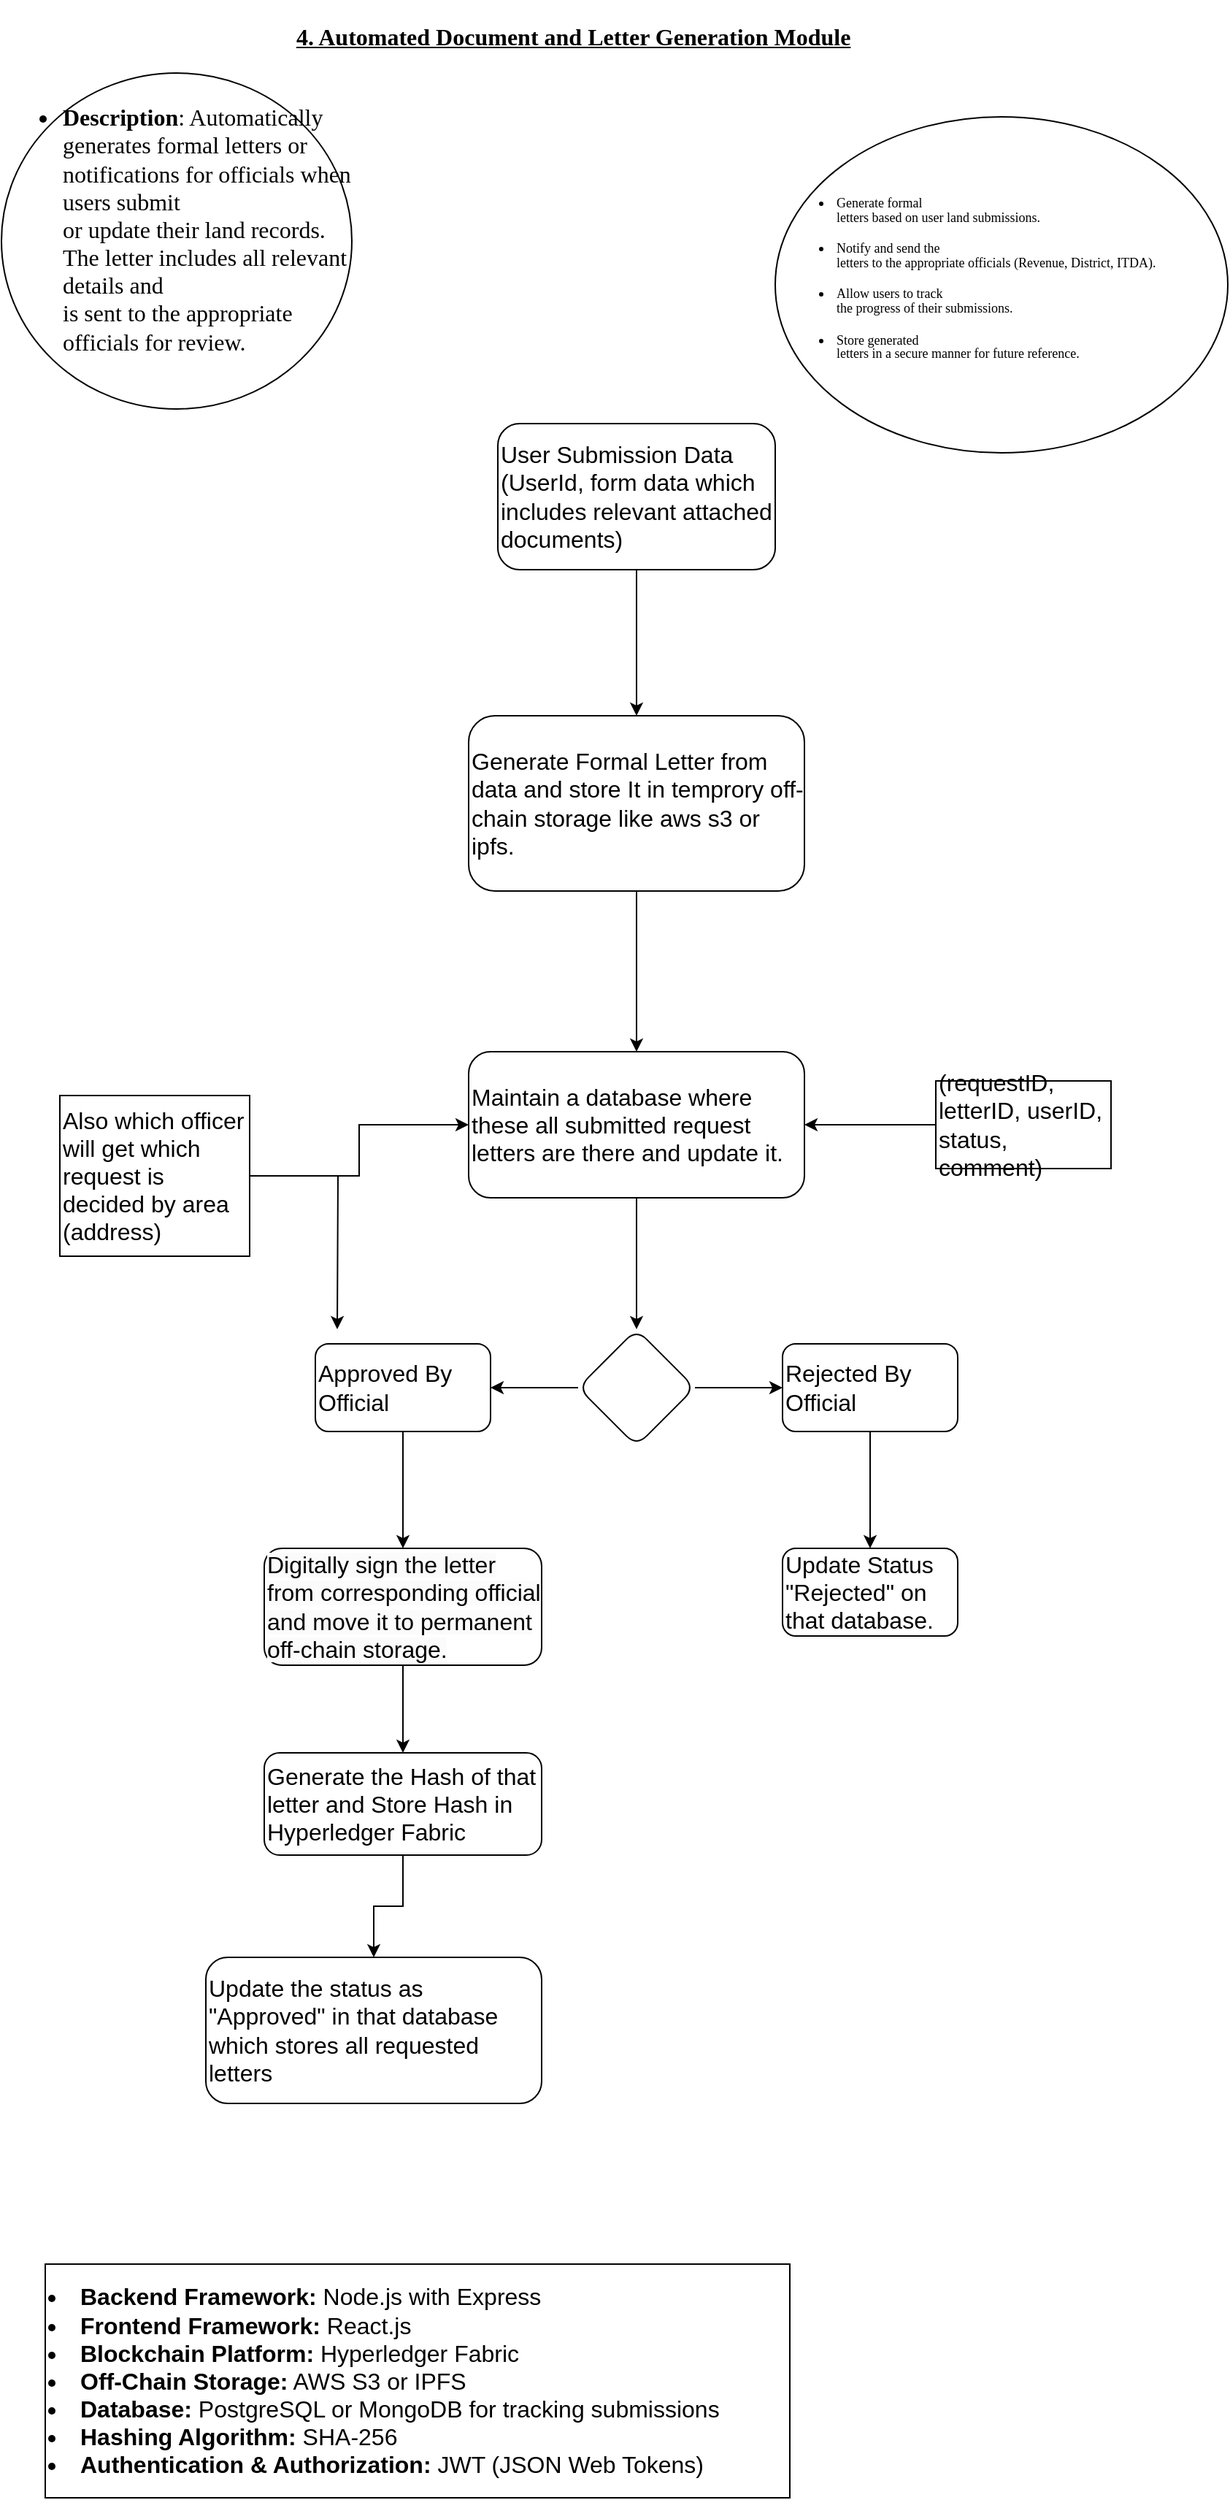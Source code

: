 <mxfile version="24.7.17">
  <diagram name="Page-1" id="cBR_TSKLRg1AuUn9PaHa">
    <mxGraphModel dx="1050" dy="522" grid="1" gridSize="10" guides="1" tooltips="1" connect="1" arrows="1" fold="1" page="1" pageScale="1" pageWidth="850" pageHeight="1100" math="0" shadow="0">
      <root>
        <mxCell id="0" />
        <mxCell id="1" parent="0" />
        <mxCell id="MBdqeHO88_DcC_Qd0DZQ-6" value="" style="edgeStyle=orthogonalEdgeStyle;rounded=0;orthogonalLoop=1;jettySize=auto;html=1;fontSize=16;align=left;verticalAlign=middle;" parent="1" source="MBdqeHO88_DcC_Qd0DZQ-4" target="MBdqeHO88_DcC_Qd0DZQ-5" edge="1">
          <mxGeometry relative="1" as="geometry" />
        </mxCell>
        <mxCell id="MBdqeHO88_DcC_Qd0DZQ-4" value="User Submission Data&lt;div style=&quot;font-size: 16px;&quot;&gt;(UserId, form data which includes relevant attached documents)&lt;/div&gt;" style="rounded=1;whiteSpace=wrap;html=1;fontSize=16;align=left;verticalAlign=middle;" parent="1" vertex="1">
          <mxGeometry x="340" y="300" width="190" height="100" as="geometry" />
        </mxCell>
        <mxCell id="MBdqeHO88_DcC_Qd0DZQ-11" value="" style="edgeStyle=orthogonalEdgeStyle;rounded=0;orthogonalLoop=1;jettySize=auto;html=1;fontSize=16;align=left;verticalAlign=middle;" parent="1" source="MBdqeHO88_DcC_Qd0DZQ-5" target="MBdqeHO88_DcC_Qd0DZQ-10" edge="1">
          <mxGeometry relative="1" as="geometry" />
        </mxCell>
        <mxCell id="MBdqeHO88_DcC_Qd0DZQ-5" value="Generate Formal Letter from data&amp;nbsp;&lt;span style=&quot;background-color: initial; font-size: 16px;&quot;&gt;and store It in temprory off-chain storage like aws s3 or ipfs.&amp;nbsp;&lt;/span&gt;" style="whiteSpace=wrap;html=1;rounded=1;fontSize=16;align=left;verticalAlign=middle;" parent="1" vertex="1">
          <mxGeometry x="320" y="500" width="230" height="120" as="geometry" />
        </mxCell>
        <mxCell id="MBdqeHO88_DcC_Qd0DZQ-13" value="" style="edgeStyle=orthogonalEdgeStyle;rounded=0;orthogonalLoop=1;jettySize=auto;html=1;fontSize=16;align=left;verticalAlign=middle;" parent="1" source="MBdqeHO88_DcC_Qd0DZQ-10" target="MBdqeHO88_DcC_Qd0DZQ-12" edge="1">
          <mxGeometry relative="1" as="geometry" />
        </mxCell>
        <mxCell id="MBdqeHO88_DcC_Qd0DZQ-10" value="Maintain a database where these all submitted request letters are there and update it." style="whiteSpace=wrap;html=1;rounded=1;fontSize=16;align=left;verticalAlign=middle;" parent="1" vertex="1">
          <mxGeometry x="320" y="730" width="230" height="100" as="geometry" />
        </mxCell>
        <mxCell id="MBdqeHO88_DcC_Qd0DZQ-15" value="" style="edgeStyle=orthogonalEdgeStyle;rounded=0;orthogonalLoop=1;jettySize=auto;html=1;fontSize=16;align=left;verticalAlign=middle;" parent="1" source="MBdqeHO88_DcC_Qd0DZQ-12" target="MBdqeHO88_DcC_Qd0DZQ-14" edge="1">
          <mxGeometry relative="1" as="geometry" />
        </mxCell>
        <mxCell id="MBdqeHO88_DcC_Qd0DZQ-17" value="" style="edgeStyle=orthogonalEdgeStyle;rounded=0;orthogonalLoop=1;jettySize=auto;html=1;fontSize=16;align=left;verticalAlign=middle;" parent="1" source="MBdqeHO88_DcC_Qd0DZQ-12" target="MBdqeHO88_DcC_Qd0DZQ-16" edge="1">
          <mxGeometry relative="1" as="geometry" />
        </mxCell>
        <mxCell id="MBdqeHO88_DcC_Qd0DZQ-12" value="" style="rhombus;whiteSpace=wrap;html=1;rounded=1;fontSize=16;align=left;verticalAlign=middle;" parent="1" vertex="1">
          <mxGeometry x="395" y="920" width="80" height="80" as="geometry" />
        </mxCell>
        <mxCell id="MBdqeHO88_DcC_Qd0DZQ-19" value="" style="edgeStyle=orthogonalEdgeStyle;rounded=0;orthogonalLoop=1;jettySize=auto;html=1;fontSize=16;align=left;verticalAlign=middle;" parent="1" source="MBdqeHO88_DcC_Qd0DZQ-14" target="MBdqeHO88_DcC_Qd0DZQ-18" edge="1">
          <mxGeometry relative="1" as="geometry" />
        </mxCell>
        <mxCell id="MBdqeHO88_DcC_Qd0DZQ-14" value="Approved By Official" style="rounded=1;whiteSpace=wrap;html=1;fontSize=16;align=left;verticalAlign=middle;" parent="1" vertex="1">
          <mxGeometry x="215" y="930" width="120" height="60" as="geometry" />
        </mxCell>
        <mxCell id="MBdqeHO88_DcC_Qd0DZQ-27" value="" style="edgeStyle=orthogonalEdgeStyle;rounded=0;orthogonalLoop=1;jettySize=auto;html=1;fontSize=16;align=left;verticalAlign=middle;" parent="1" source="MBdqeHO88_DcC_Qd0DZQ-16" target="MBdqeHO88_DcC_Qd0DZQ-26" edge="1">
          <mxGeometry relative="1" as="geometry" />
        </mxCell>
        <mxCell id="MBdqeHO88_DcC_Qd0DZQ-16" value="Rejected By Official" style="whiteSpace=wrap;html=1;rounded=1;fontSize=16;align=left;verticalAlign=middle;" parent="1" vertex="1">
          <mxGeometry x="535" y="930" width="120" height="60" as="geometry" />
        </mxCell>
        <mxCell id="MBdqeHO88_DcC_Qd0DZQ-21" value="" style="edgeStyle=orthogonalEdgeStyle;rounded=0;orthogonalLoop=1;jettySize=auto;html=1;fontSize=16;align=left;verticalAlign=middle;" parent="1" source="MBdqeHO88_DcC_Qd0DZQ-18" target="MBdqeHO88_DcC_Qd0DZQ-20" edge="1">
          <mxGeometry relative="1" as="geometry" />
        </mxCell>
        <mxCell id="MBdqeHO88_DcC_Qd0DZQ-18" value="&lt;br style=&quot;font-size: 16px;&quot;&gt;&lt;span style=&quot;color: rgb(0, 0, 0); font-family: Helvetica; font-size: 16px; font-style: normal; font-variant-ligatures: normal; font-variant-caps: normal; font-weight: 400; letter-spacing: normal; orphans: 2; text-indent: 0px; text-transform: none; widows: 2; word-spacing: 0px; -webkit-text-stroke-width: 0px; white-space: normal; background-color: rgb(251, 251, 251); text-decoration-thickness: initial; text-decoration-style: initial; text-decoration-color: initial; float: none; display: inline !important;&quot;&gt;Digitally sign the letter from corresponding official and move it to permanent off-chain storage.&lt;/span&gt;&lt;div style=&quot;font-size: 16px;&quot;&gt;&lt;br style=&quot;font-size: 16px;&quot;&gt;&lt;/div&gt;" style="rounded=1;whiteSpace=wrap;html=1;fontSize=16;align=left;verticalAlign=middle;" parent="1" vertex="1">
          <mxGeometry x="180" y="1070" width="190" height="80" as="geometry" />
        </mxCell>
        <mxCell id="MBdqeHO88_DcC_Qd0DZQ-23" value="" style="edgeStyle=orthogonalEdgeStyle;rounded=0;orthogonalLoop=1;jettySize=auto;html=1;fontSize=16;align=left;verticalAlign=middle;" parent="1" source="MBdqeHO88_DcC_Qd0DZQ-20" target="MBdqeHO88_DcC_Qd0DZQ-22" edge="1">
          <mxGeometry relative="1" as="geometry" />
        </mxCell>
        <mxCell id="MBdqeHO88_DcC_Qd0DZQ-20" value="Generate the Hash of that letter and Store Hash in Hyperledger Fabric " style="rounded=1;whiteSpace=wrap;html=1;fontSize=16;align=left;verticalAlign=middle;" parent="1" vertex="1">
          <mxGeometry x="180" y="1210" width="190" height="70" as="geometry" />
        </mxCell>
        <mxCell id="MBdqeHO88_DcC_Qd0DZQ-22" value="Update the status as &quot;Approved&quot; in that database which stores all requested letters" style="rounded=1;whiteSpace=wrap;html=1;fontSize=16;align=left;verticalAlign=middle;" parent="1" vertex="1">
          <mxGeometry x="140" y="1350" width="230" height="100" as="geometry" />
        </mxCell>
        <mxCell id="MBdqeHO88_DcC_Qd0DZQ-26" value="Update Status &quot;Rejected&quot; on that database." style="whiteSpace=wrap;html=1;rounded=1;fontSize=16;align=left;verticalAlign=middle;" parent="1" vertex="1">
          <mxGeometry x="535" y="1070" width="120" height="60" as="geometry" />
        </mxCell>
        <mxCell id="MBdqeHO88_DcC_Qd0DZQ-31" value="" style="edgeStyle=orthogonalEdgeStyle;rounded=0;orthogonalLoop=1;jettySize=auto;html=1;fontSize=16;align=left;verticalAlign=middle;" parent="1" source="MBdqeHO88_DcC_Qd0DZQ-30" target="MBdqeHO88_DcC_Qd0DZQ-10" edge="1">
          <mxGeometry relative="1" as="geometry" />
        </mxCell>
        <mxCell id="MBdqeHO88_DcC_Qd0DZQ-30" value="(requestID, letterID, userID, status, comment)" style="rounded=0;whiteSpace=wrap;html=1;fontSize=16;align=left;verticalAlign=middle;" parent="1" vertex="1">
          <mxGeometry x="640" y="750" width="120" height="60" as="geometry" />
        </mxCell>
        <mxCell id="MBdqeHO88_DcC_Qd0DZQ-33" style="edgeStyle=orthogonalEdgeStyle;rounded=0;orthogonalLoop=1;jettySize=auto;html=1;fontSize=16;align=left;verticalAlign=middle;" parent="1" source="MBdqeHO88_DcC_Qd0DZQ-32" target="MBdqeHO88_DcC_Qd0DZQ-10" edge="1">
          <mxGeometry relative="1" as="geometry" />
        </mxCell>
        <mxCell id="MBdqeHO88_DcC_Qd0DZQ-34" style="edgeStyle=orthogonalEdgeStyle;rounded=0;orthogonalLoop=1;jettySize=auto;html=1;fontSize=16;align=left;verticalAlign=middle;" parent="1" source="MBdqeHO88_DcC_Qd0DZQ-32" edge="1">
          <mxGeometry relative="1" as="geometry">
            <mxPoint x="230" y="920" as="targetPoint" />
          </mxGeometry>
        </mxCell>
        <mxCell id="MBdqeHO88_DcC_Qd0DZQ-32" value="Also which officer will get which request is decided by area (address)" style="rounded=0;whiteSpace=wrap;html=1;fontSize=16;align=left;verticalAlign=middle;" parent="1" vertex="1">
          <mxGeometry x="40" y="760" width="130" height="110" as="geometry" />
        </mxCell>
        <mxCell id="MBdqeHO88_DcC_Qd0DZQ-35" value="&lt;h1 style=&quot;font-size: 16px;&quot;&gt;&lt;b style=&quot;font-size: 16px;&quot;&gt;&lt;span style=&quot;font-size: 16px; line-height: 107%; font-family: &amp;quot;Times New Roman&amp;quot;, serif; vertical-align: baseline;&quot;&gt;&lt;u style=&quot;font-size: 16px;&quot;&gt;4. Automated Document and Letter Generation Module&lt;/u&gt;&lt;/span&gt;&lt;/b&gt;&lt;/h1&gt;" style="text;html=1;align=left;verticalAlign=middle;resizable=0;points=[];autosize=1;strokeColor=none;fillColor=none;fontSize=16;" parent="1" vertex="1">
          <mxGeometry x="200" y="10" width="400" height="50" as="geometry" />
        </mxCell>
        <mxCell id="MBdqeHO88_DcC_Qd0DZQ-37" value="&lt;ul style=&quot;margin-top: 0cm; font-size: 16px;&quot; type=&quot;disc&quot;&gt;&lt;br style=&quot;font-size: 16px;&quot;&gt; &lt;li class=&quot;MsoNormal&quot; style=&quot;font-size: 16px;&quot;&gt;&lt;b style=&quot;font-size: 16px;&quot;&gt;&lt;span style=&quot;line-height: 107%; font-family: &amp;quot;Times New Roman&amp;quot;, serif; vertical-align: baseline; font-size: 16px;&quot;&gt;Description&lt;/span&gt;&lt;/b&gt;&lt;span style=&quot;line-height: 107%; font-family: &amp;quot;Times New Roman&amp;quot;, serif; vertical-align: baseline; font-size: 16px;&quot;&gt;: Automatically&lt;br style=&quot;font-size: 16px;&quot;&gt;     generates formal letters or notifications for officials when users submit&lt;br style=&quot;font-size: 16px;&quot;&gt;     or update their land records. The letter includes all relevant details and&lt;br style=&quot;font-size: 16px;&quot;&gt;     is sent to the appropriate officials for review.&lt;/span&gt;&lt;/li&gt;&lt;br style=&quot;font-size: 16px;&quot;&gt;&lt;/ul&gt;" style="ellipse;whiteSpace=wrap;html=1;align=left;fontSize=16;verticalAlign=middle;" parent="1" vertex="1">
          <mxGeometry y="60" width="240" height="230" as="geometry" />
        </mxCell>
        <mxCell id="MBdqeHO88_DcC_Qd0DZQ-40" value="&lt;ul style=&quot;margin-top: 0cm; font-size: 9px;&quot; type=&quot;disc&quot;&gt;&lt;div style=&quot;&quot;&gt;&lt;span style=&quot;&quot;&gt;&lt;br style=&quot;&quot;&gt;&lt;/span&gt;&lt;/div&gt; &lt;div style=&quot;&quot;&gt;&lt;br style=&quot;&quot;&gt;&lt;/div&gt;  &lt;li class=&quot;MsoNormal&quot; style=&quot;&quot;&gt;&lt;div style=&quot;&quot;&gt;&lt;span style=&quot;font-family: &amp;quot;Times New Roman&amp;quot;, serif; background-color: initial;&quot;&gt;Generate formal&lt;/span&gt;&lt;/div&gt;&lt;span style=&quot;line-height: 107%; font-family: &amp;quot;Times New Roman&amp;quot;, serif; vertical-align: baseline;&quot;&gt;&lt;div style=&quot;&quot;&gt;&lt;span style=&quot;background-color: initial;&quot;&gt;letters based on user land submissions.&lt;/span&gt;&lt;/div&gt;&lt;/span&gt;&lt;/li&gt;&lt;div style=&quot;&quot;&gt;&lt;br style=&quot;&quot;&gt;&lt;/div&gt;  &lt;li class=&quot;MsoNormal&quot; style=&quot;&quot;&gt;&lt;div style=&quot;&quot;&gt;&lt;span style=&quot;font-family: &amp;quot;Times New Roman&amp;quot;, serif; background-color: initial;&quot;&gt;Notify and send the&lt;/span&gt;&lt;/div&gt;&lt;span style=&quot;line-height: 107%; font-family: &amp;quot;Times New Roman&amp;quot;, serif; vertical-align: baseline;&quot;&gt;&lt;div style=&quot;&quot;&gt;&lt;span style=&quot;background-color: initial;&quot;&gt;letters to the appropriate officials (Revenue, District, ITDA).&lt;/span&gt;&lt;/div&gt;&lt;/span&gt;&lt;/li&gt;&lt;div style=&quot;&quot;&gt;&lt;br style=&quot;&quot;&gt;&lt;/div&gt;  &lt;li class=&quot;MsoNormal&quot; style=&quot;&quot;&gt;&lt;div style=&quot;&quot;&gt;&lt;span style=&quot;font-family: &amp;quot;Times New Roman&amp;quot;, serif; background-color: initial;&quot;&gt;Allow users to track&lt;/span&gt;&lt;/div&gt;&lt;span style=&quot;line-height: 107%; font-family: &amp;quot;Times New Roman&amp;quot;, serif; vertical-align: baseline;&quot;&gt;&lt;div style=&quot;&quot;&gt;&lt;span style=&quot;background-color: initial;&quot;&gt;the progress of their submissions.&lt;/span&gt;&lt;/div&gt;&lt;/span&gt;&lt;/li&gt;&lt;div style=&quot;&quot;&gt;&lt;br style=&quot;&quot;&gt;&lt;/div&gt;  &lt;li class=&quot;MsoNormal&quot; style=&quot;&quot;&gt;&lt;div style=&quot;&quot;&gt;&lt;span style=&quot;font-family: &amp;quot;Times New Roman&amp;quot;, serif; background-color: initial;&quot;&gt;Store generated&lt;/span&gt;&lt;/div&gt;&lt;span style=&quot;line-height: 107%; font-family: &amp;quot;Times New Roman&amp;quot;, serif; vertical-align: baseline;&quot;&gt;&lt;div style=&quot;&quot;&gt;&lt;span style=&quot;background-color: initial;&quot;&gt;letters in a secure manner for future reference.&lt;/span&gt;&lt;/div&gt;&lt;/span&gt;&lt;/li&gt;&lt;div style=&quot;&quot;&gt;&lt;br style=&quot;&quot;&gt;&lt;/div&gt; &lt;div style=&quot;&quot;&gt;&lt;br style=&quot;&quot;&gt;&lt;/div&gt;&lt;/ul&gt;" style="ellipse;whiteSpace=wrap;html=1;fontSize=16;align=left;verticalAlign=middle;" parent="1" vertex="1">
          <mxGeometry x="530" y="90" width="310" height="230" as="geometry" />
        </mxCell>
        <mxCell id="uu3yl8EWBQCpyK9tuis5-1" value="&lt;li style=&quot;font-size: 16px;&quot;&gt;&lt;strong style=&quot;font-size: 16px;&quot;&gt;Backend Framework:&lt;/strong&gt; Node.js with Express&lt;/li&gt;&lt;li style=&quot;font-size: 16px;&quot;&gt;&lt;strong style=&quot;font-size: 16px;&quot;&gt;Frontend Framework:&lt;/strong&gt; React.js&lt;/li&gt;&lt;li style=&quot;font-size: 16px;&quot;&gt;&lt;strong style=&quot;font-size: 16px;&quot;&gt;Blockchain Platform:&lt;/strong&gt; Hyperledger Fabric&lt;/li&gt;&lt;li style=&quot;font-size: 16px;&quot;&gt;&lt;strong style=&quot;font-size: 16px;&quot;&gt;Off-Chain Storage:&lt;/strong&gt; AWS S3 or IPFS&lt;/li&gt;&lt;li style=&quot;font-size: 16px;&quot;&gt;&lt;strong style=&quot;font-size: 16px;&quot;&gt;Database:&lt;/strong&gt; PostgreSQL or MongoDB for tracking submissions&lt;/li&gt;&lt;li style=&quot;font-size: 16px;&quot;&gt;&lt;strong style=&quot;font-size: 16px;&quot;&gt;Hashing Algorithm:&lt;/strong&gt; SHA-256&lt;/li&gt;&lt;li style=&quot;font-size: 16px;&quot;&gt;&lt;strong style=&quot;font-size: 16px;&quot;&gt;Authentication &amp;amp; Authorization:&lt;/strong&gt; JWT (JSON Web Tokens)&lt;/li&gt;" style="whiteSpace=wrap;html=1;align=left;fontSize=16;verticalAlign=middle;" parent="1" vertex="1">
          <mxGeometry x="30" y="1560" width="510" height="160" as="geometry" />
        </mxCell>
      </root>
    </mxGraphModel>
  </diagram>
</mxfile>

